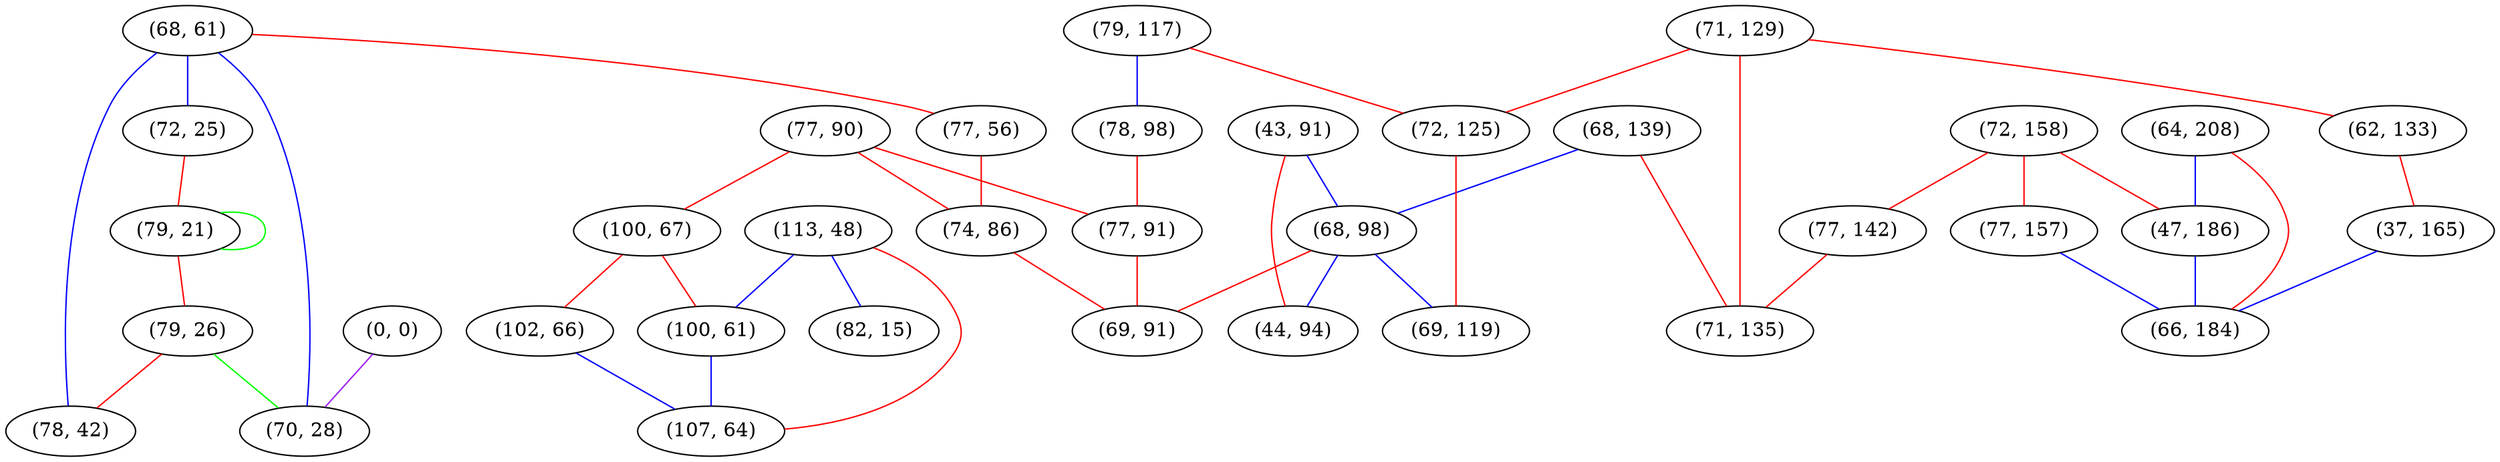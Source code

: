 graph "" {
"(68, 61)";
"(72, 25)";
"(71, 129)";
"(77, 90)";
"(72, 158)";
"(64, 208)";
"(43, 91)";
"(100, 67)";
"(113, 48)";
"(68, 139)";
"(77, 56)";
"(77, 142)";
"(79, 21)";
"(102, 66)";
"(79, 26)";
"(68, 98)";
"(74, 86)";
"(0, 0)";
"(82, 15)";
"(70, 28)";
"(79, 117)";
"(71, 135)";
"(78, 42)";
"(72, 125)";
"(44, 94)";
"(62, 133)";
"(47, 186)";
"(100, 61)";
"(78, 98)";
"(37, 165)";
"(77, 91)";
"(107, 64)";
"(77, 157)";
"(69, 91)";
"(66, 184)";
"(69, 119)";
"(68, 61)" -- "(72, 25)"  [color=blue, key=0, weight=3];
"(68, 61)" -- "(70, 28)"  [color=blue, key=0, weight=3];
"(68, 61)" -- "(78, 42)"  [color=blue, key=0, weight=3];
"(68, 61)" -- "(77, 56)"  [color=red, key=0, weight=1];
"(72, 25)" -- "(79, 21)"  [color=red, key=0, weight=1];
"(71, 129)" -- "(72, 125)"  [color=red, key=0, weight=1];
"(71, 129)" -- "(71, 135)"  [color=red, key=0, weight=1];
"(71, 129)" -- "(62, 133)"  [color=red, key=0, weight=1];
"(77, 90)" -- "(74, 86)"  [color=red, key=0, weight=1];
"(77, 90)" -- "(100, 67)"  [color=red, key=0, weight=1];
"(77, 90)" -- "(77, 91)"  [color=red, key=0, weight=1];
"(72, 158)" -- "(77, 142)"  [color=red, key=0, weight=1];
"(72, 158)" -- "(77, 157)"  [color=red, key=0, weight=1];
"(72, 158)" -- "(47, 186)"  [color=red, key=0, weight=1];
"(64, 208)" -- "(66, 184)"  [color=red, key=0, weight=1];
"(64, 208)" -- "(47, 186)"  [color=blue, key=0, weight=3];
"(43, 91)" -- "(68, 98)"  [color=blue, key=0, weight=3];
"(43, 91)" -- "(44, 94)"  [color=red, key=0, weight=1];
"(100, 67)" -- "(100, 61)"  [color=red, key=0, weight=1];
"(100, 67)" -- "(102, 66)"  [color=red, key=0, weight=1];
"(113, 48)" -- "(107, 64)"  [color=red, key=0, weight=1];
"(113, 48)" -- "(82, 15)"  [color=blue, key=0, weight=3];
"(113, 48)" -- "(100, 61)"  [color=blue, key=0, weight=3];
"(68, 139)" -- "(68, 98)"  [color=blue, key=0, weight=3];
"(68, 139)" -- "(71, 135)"  [color=red, key=0, weight=1];
"(77, 56)" -- "(74, 86)"  [color=red, key=0, weight=1];
"(77, 142)" -- "(71, 135)"  [color=red, key=0, weight=1];
"(79, 21)" -- "(79, 21)"  [color=green, key=0, weight=2];
"(79, 21)" -- "(79, 26)"  [color=red, key=0, weight=1];
"(102, 66)" -- "(107, 64)"  [color=blue, key=0, weight=3];
"(79, 26)" -- "(70, 28)"  [color=green, key=0, weight=2];
"(79, 26)" -- "(78, 42)"  [color=red, key=0, weight=1];
"(68, 98)" -- "(44, 94)"  [color=blue, key=0, weight=3];
"(68, 98)" -- "(69, 119)"  [color=blue, key=0, weight=3];
"(68, 98)" -- "(69, 91)"  [color=red, key=0, weight=1];
"(74, 86)" -- "(69, 91)"  [color=red, key=0, weight=1];
"(0, 0)" -- "(70, 28)"  [color=purple, key=0, weight=4];
"(79, 117)" -- "(78, 98)"  [color=blue, key=0, weight=3];
"(79, 117)" -- "(72, 125)"  [color=red, key=0, weight=1];
"(72, 125)" -- "(69, 119)"  [color=red, key=0, weight=1];
"(62, 133)" -- "(37, 165)"  [color=red, key=0, weight=1];
"(47, 186)" -- "(66, 184)"  [color=blue, key=0, weight=3];
"(100, 61)" -- "(107, 64)"  [color=blue, key=0, weight=3];
"(78, 98)" -- "(77, 91)"  [color=red, key=0, weight=1];
"(37, 165)" -- "(66, 184)"  [color=blue, key=0, weight=3];
"(77, 91)" -- "(69, 91)"  [color=red, key=0, weight=1];
"(77, 157)" -- "(66, 184)"  [color=blue, key=0, weight=3];
}
